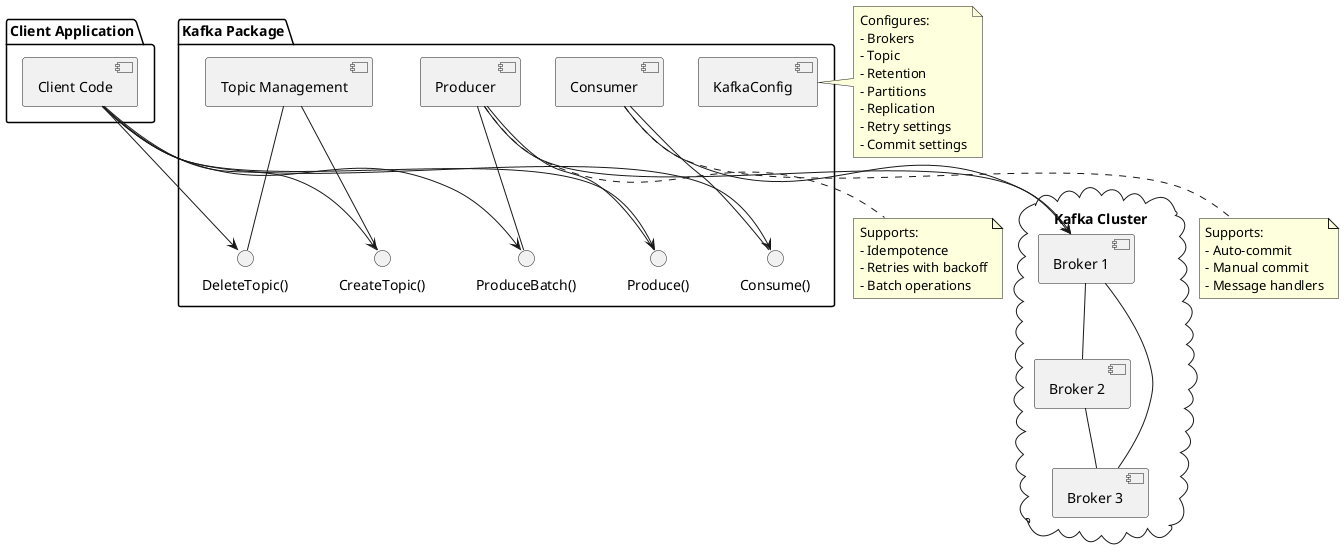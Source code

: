 @startuml Kafka Component Diagram

package "Kafka Package" {
  [KafkaConfig] as Config
  [Producer] as Producer
  [Consumer] as Consumer
  [Topic Management] as TopicMgmt
  
  interface "Produce()" as ProduceAPI
  interface "ProduceBatch()" as BatchAPI
  interface "Consume()" as ConsumeAPI
  interface "CreateTopic()" as CreateAPI
  interface "DeleteTopic()" as DeleteAPI
  
  Producer -- ProduceAPI
  Producer -- BatchAPI
  Consumer -- ConsumeAPI
  TopicMgmt -- CreateAPI
  TopicMgmt -- DeleteAPI
}

package "Client Application" {
  [Client Code] as Client
}

cloud "Kafka Cluster" {
  [Broker 1] as Broker1
  [Broker 2] as Broker2
  [Broker 3] as Broker3
  
  Broker1 -- Broker2
  Broker2 -- Broker3
  Broker3 -- Broker1
}

Client --> ProduceAPI
Client --> BatchAPI
Client --> ConsumeAPI
Client --> CreateAPI
Client --> DeleteAPI

Producer --> Broker1
Consumer --> Broker1

note right of Config
  Configures:
  - Brokers
  - Topic
  - Retention
  - Partitions
  - Replication
  - Retry settings
  - Commit settings
end note

note bottom of Consumer
  Supports:
  - Auto-commit
  - Manual commit
  - Message handlers
end note

note bottom of Producer
  Supports:
  - Idempotence
  - Retries with backoff
  - Batch operations
end note

@enduml 